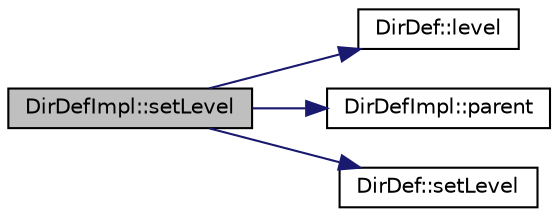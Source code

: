 digraph "DirDefImpl::setLevel"
{
 // LATEX_PDF_SIZE
  edge [fontname="Helvetica",fontsize="10",labelfontname="Helvetica",labelfontsize="10"];
  node [fontname="Helvetica",fontsize="10",shape=record];
  rankdir="LR";
  Node1 [label="DirDefImpl::setLevel",height=0.2,width=0.4,color="black", fillcolor="grey75", style="filled", fontcolor="black",tooltip=" "];
  Node1 -> Node2 [color="midnightblue",fontsize="10",style="solid",fontname="Helvetica"];
  Node2 [label="DirDef::level",height=0.2,width=0.4,color="black", fillcolor="white", style="filled",URL="$classDirDef.html#a033ad6b8c0287ed15da29dadca48eb6f",tooltip=" "];
  Node1 -> Node3 [color="midnightblue",fontsize="10",style="solid",fontname="Helvetica"];
  Node3 [label="DirDefImpl::parent",height=0.2,width=0.4,color="black", fillcolor="white", style="filled",URL="$classDirDefImpl.html#a58167748be5b6a767247bb6446417826",tooltip=" "];
  Node1 -> Node4 [color="midnightblue",fontsize="10",style="solid",fontname="Helvetica"];
  Node4 [label="DirDef::setLevel",height=0.2,width=0.4,color="black", fillcolor="white", style="filled",URL="$classDirDef.html#a14f12566739a8f408796d45d77e53d34",tooltip=" "];
}

